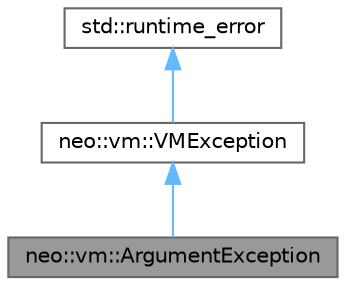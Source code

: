 digraph "neo::vm::ArgumentException"
{
 // LATEX_PDF_SIZE
  bgcolor="transparent";
  edge [fontname=Helvetica,fontsize=10,labelfontname=Helvetica,labelfontsize=10];
  node [fontname=Helvetica,fontsize=10,shape=box,height=0.2,width=0.4];
  Node1 [id="Node000001",label="neo::vm::ArgumentException",height=0.2,width=0.4,color="gray40", fillcolor="grey60", style="filled", fontcolor="black",tooltip="Exception thrown when an argument is invalid."];
  Node2 -> Node1 [id="edge1_Node000001_Node000002",dir="back",color="steelblue1",style="solid",tooltip=" "];
  Node2 [id="Node000002",label="neo::vm::VMException",height=0.2,width=0.4,color="gray40", fillcolor="white", style="filled",URL="$classneo_1_1vm_1_1_v_m_exception.html",tooltip="Base class for all VM exceptions."];
  Node3 -> Node2 [id="edge2_Node000002_Node000003",dir="back",color="steelblue1",style="solid",tooltip=" "];
  Node3 [id="Node000003",label="std::runtime_error",height=0.2,width=0.4,color="gray40", fillcolor="white", style="filled",tooltip=" "];
}

